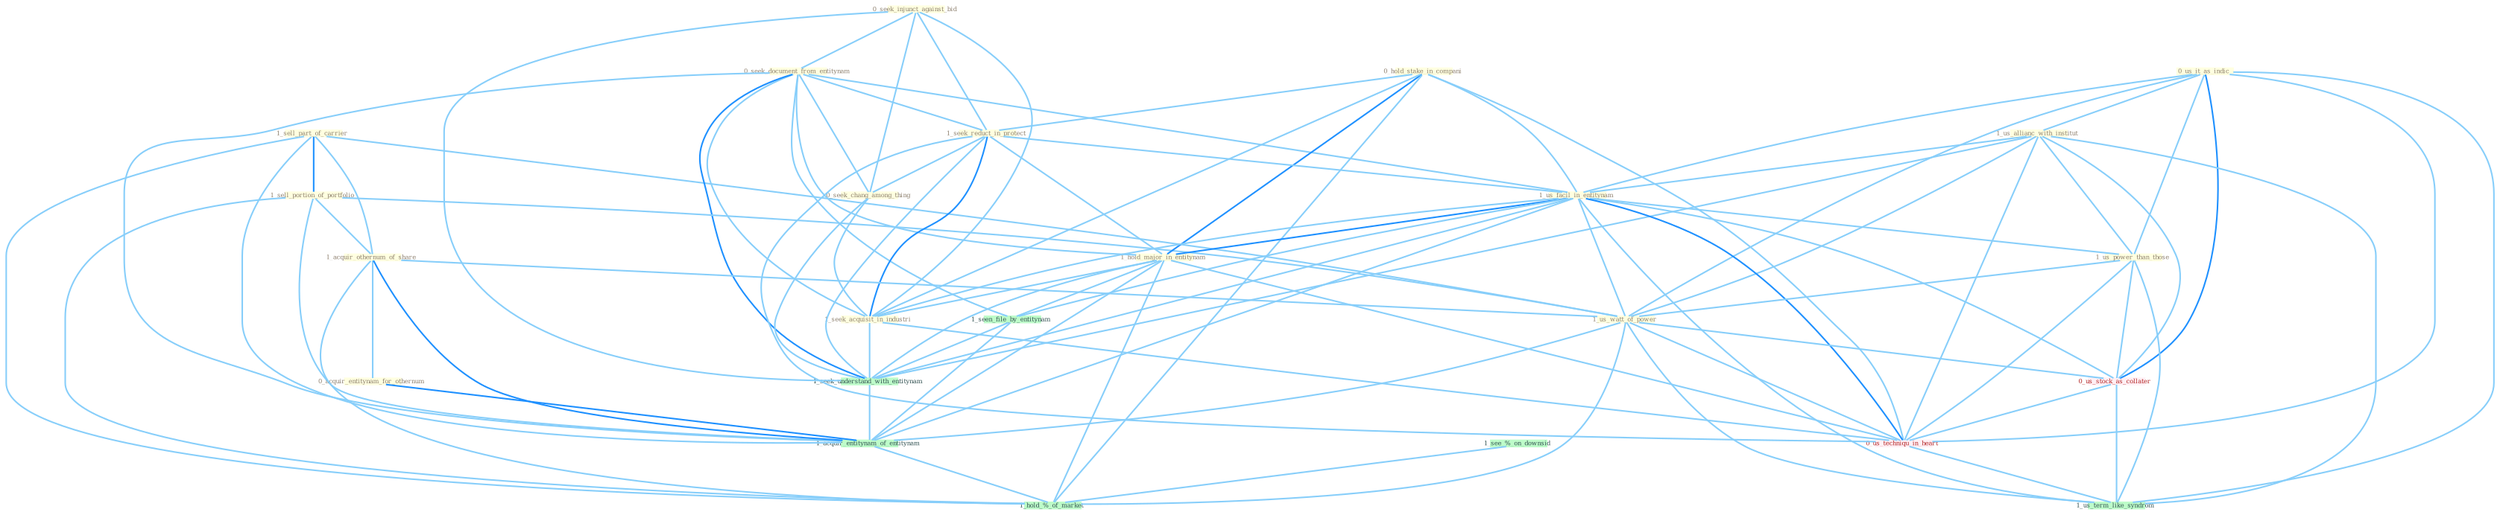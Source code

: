 Graph G{ 
    node
    [shape=polygon,style=filled,width=.5,height=.06,color="#BDFCC9",fixedsize=true,fontsize=4,
    fontcolor="#2f4f4f"];
    {node
    [color="#ffffe0", fontcolor="#8b7d6b"] "1_sell_part_of_carrier " "0_seek_injunct_against_bid " "0_seek_document_from_entitynam " "0_us_it_as_indic " "1_sell_portion_of_portfolio " "0_hold_stake_in_compani " "1_seek_reduct_in_protect " "1_us_allianc_with_institut " "1_us_facil_in_entitynam " "1_acquir_othernum_of_share " "1_us_power_than_those " "0_acquir_entitynam_for_othernum " "1_hold_major_in_entitynam " "0_seek_chang_among_thing " "1_us_watt_of_power " "1_seek_acquisit_in_industri "}
{node [color="#fff0f5", fontcolor="#b22222"] "0_us_stock_as_collater " "0_us_techniqu_in_heart "}
edge [color="#B0E2FF"];

	"1_sell_part_of_carrier " -- "1_sell_portion_of_portfolio " [w="2", color="#1e90ff" , len=0.8];
	"1_sell_part_of_carrier " -- "1_acquir_othernum_of_share " [w="1", color="#87cefa" ];
	"1_sell_part_of_carrier " -- "1_us_watt_of_power " [w="1", color="#87cefa" ];
	"1_sell_part_of_carrier " -- "1_acquir_entitynam_of_entitynam " [w="1", color="#87cefa" ];
	"1_sell_part_of_carrier " -- "1_hold_%_of_market " [w="1", color="#87cefa" ];
	"0_seek_injunct_against_bid " -- "0_seek_document_from_entitynam " [w="1", color="#87cefa" ];
	"0_seek_injunct_against_bid " -- "1_seek_reduct_in_protect " [w="1", color="#87cefa" ];
	"0_seek_injunct_against_bid " -- "0_seek_chang_among_thing " [w="1", color="#87cefa" ];
	"0_seek_injunct_against_bid " -- "1_seek_acquisit_in_industri " [w="1", color="#87cefa" ];
	"0_seek_injunct_against_bid " -- "1_seek_understand_with_entitynam " [w="1", color="#87cefa" ];
	"0_seek_document_from_entitynam " -- "1_seek_reduct_in_protect " [w="1", color="#87cefa" ];
	"0_seek_document_from_entitynam " -- "1_us_facil_in_entitynam " [w="1", color="#87cefa" ];
	"0_seek_document_from_entitynam " -- "1_hold_major_in_entitynam " [w="1", color="#87cefa" ];
	"0_seek_document_from_entitynam " -- "0_seek_chang_among_thing " [w="1", color="#87cefa" ];
	"0_seek_document_from_entitynam " -- "1_seek_acquisit_in_industri " [w="1", color="#87cefa" ];
	"0_seek_document_from_entitynam " -- "1_seen_file_by_entitynam " [w="1", color="#87cefa" ];
	"0_seek_document_from_entitynam " -- "1_seek_understand_with_entitynam " [w="2", color="#1e90ff" , len=0.8];
	"0_seek_document_from_entitynam " -- "1_acquir_entitynam_of_entitynam " [w="1", color="#87cefa" ];
	"0_us_it_as_indic " -- "1_us_allianc_with_institut " [w="1", color="#87cefa" ];
	"0_us_it_as_indic " -- "1_us_facil_in_entitynam " [w="1", color="#87cefa" ];
	"0_us_it_as_indic " -- "1_us_power_than_those " [w="1", color="#87cefa" ];
	"0_us_it_as_indic " -- "1_us_watt_of_power " [w="1", color="#87cefa" ];
	"0_us_it_as_indic " -- "0_us_stock_as_collater " [w="2", color="#1e90ff" , len=0.8];
	"0_us_it_as_indic " -- "0_us_techniqu_in_heart " [w="1", color="#87cefa" ];
	"0_us_it_as_indic " -- "1_us_term_like_syndrom " [w="1", color="#87cefa" ];
	"1_sell_portion_of_portfolio " -- "1_acquir_othernum_of_share " [w="1", color="#87cefa" ];
	"1_sell_portion_of_portfolio " -- "1_us_watt_of_power " [w="1", color="#87cefa" ];
	"1_sell_portion_of_portfolio " -- "1_acquir_entitynam_of_entitynam " [w="1", color="#87cefa" ];
	"1_sell_portion_of_portfolio " -- "1_hold_%_of_market " [w="1", color="#87cefa" ];
	"0_hold_stake_in_compani " -- "1_seek_reduct_in_protect " [w="1", color="#87cefa" ];
	"0_hold_stake_in_compani " -- "1_us_facil_in_entitynam " [w="1", color="#87cefa" ];
	"0_hold_stake_in_compani " -- "1_hold_major_in_entitynam " [w="2", color="#1e90ff" , len=0.8];
	"0_hold_stake_in_compani " -- "1_seek_acquisit_in_industri " [w="1", color="#87cefa" ];
	"0_hold_stake_in_compani " -- "0_us_techniqu_in_heart " [w="1", color="#87cefa" ];
	"0_hold_stake_in_compani " -- "1_hold_%_of_market " [w="1", color="#87cefa" ];
	"1_seek_reduct_in_protect " -- "1_us_facil_in_entitynam " [w="1", color="#87cefa" ];
	"1_seek_reduct_in_protect " -- "1_hold_major_in_entitynam " [w="1", color="#87cefa" ];
	"1_seek_reduct_in_protect " -- "0_seek_chang_among_thing " [w="1", color="#87cefa" ];
	"1_seek_reduct_in_protect " -- "1_seek_acquisit_in_industri " [w="2", color="#1e90ff" , len=0.8];
	"1_seek_reduct_in_protect " -- "1_seek_understand_with_entitynam " [w="1", color="#87cefa" ];
	"1_seek_reduct_in_protect " -- "0_us_techniqu_in_heart " [w="1", color="#87cefa" ];
	"1_us_allianc_with_institut " -- "1_us_facil_in_entitynam " [w="1", color="#87cefa" ];
	"1_us_allianc_with_institut " -- "1_us_power_than_those " [w="1", color="#87cefa" ];
	"1_us_allianc_with_institut " -- "1_us_watt_of_power " [w="1", color="#87cefa" ];
	"1_us_allianc_with_institut " -- "0_us_stock_as_collater " [w="1", color="#87cefa" ];
	"1_us_allianc_with_institut " -- "1_seek_understand_with_entitynam " [w="1", color="#87cefa" ];
	"1_us_allianc_with_institut " -- "0_us_techniqu_in_heart " [w="1", color="#87cefa" ];
	"1_us_allianc_with_institut " -- "1_us_term_like_syndrom " [w="1", color="#87cefa" ];
	"1_us_facil_in_entitynam " -- "1_us_power_than_those " [w="1", color="#87cefa" ];
	"1_us_facil_in_entitynam " -- "1_hold_major_in_entitynam " [w="2", color="#1e90ff" , len=0.8];
	"1_us_facil_in_entitynam " -- "1_us_watt_of_power " [w="1", color="#87cefa" ];
	"1_us_facil_in_entitynam " -- "1_seek_acquisit_in_industri " [w="1", color="#87cefa" ];
	"1_us_facil_in_entitynam " -- "1_seen_file_by_entitynam " [w="1", color="#87cefa" ];
	"1_us_facil_in_entitynam " -- "0_us_stock_as_collater " [w="1", color="#87cefa" ];
	"1_us_facil_in_entitynam " -- "1_seek_understand_with_entitynam " [w="1", color="#87cefa" ];
	"1_us_facil_in_entitynam " -- "1_acquir_entitynam_of_entitynam " [w="1", color="#87cefa" ];
	"1_us_facil_in_entitynam " -- "0_us_techniqu_in_heart " [w="2", color="#1e90ff" , len=0.8];
	"1_us_facil_in_entitynam " -- "1_us_term_like_syndrom " [w="1", color="#87cefa" ];
	"1_acquir_othernum_of_share " -- "0_acquir_entitynam_for_othernum " [w="1", color="#87cefa" ];
	"1_acquir_othernum_of_share " -- "1_us_watt_of_power " [w="1", color="#87cefa" ];
	"1_acquir_othernum_of_share " -- "1_acquir_entitynam_of_entitynam " [w="2", color="#1e90ff" , len=0.8];
	"1_acquir_othernum_of_share " -- "1_hold_%_of_market " [w="1", color="#87cefa" ];
	"1_us_power_than_those " -- "1_us_watt_of_power " [w="1", color="#87cefa" ];
	"1_us_power_than_those " -- "0_us_stock_as_collater " [w="1", color="#87cefa" ];
	"1_us_power_than_those " -- "0_us_techniqu_in_heart " [w="1", color="#87cefa" ];
	"1_us_power_than_those " -- "1_us_term_like_syndrom " [w="1", color="#87cefa" ];
	"0_acquir_entitynam_for_othernum " -- "1_acquir_entitynam_of_entitynam " [w="2", color="#1e90ff" , len=0.8];
	"1_hold_major_in_entitynam " -- "1_seek_acquisit_in_industri " [w="1", color="#87cefa" ];
	"1_hold_major_in_entitynam " -- "1_seen_file_by_entitynam " [w="1", color="#87cefa" ];
	"1_hold_major_in_entitynam " -- "1_seek_understand_with_entitynam " [w="1", color="#87cefa" ];
	"1_hold_major_in_entitynam " -- "1_acquir_entitynam_of_entitynam " [w="1", color="#87cefa" ];
	"1_hold_major_in_entitynam " -- "0_us_techniqu_in_heart " [w="1", color="#87cefa" ];
	"1_hold_major_in_entitynam " -- "1_hold_%_of_market " [w="1", color="#87cefa" ];
	"0_seek_chang_among_thing " -- "1_seek_acquisit_in_industri " [w="1", color="#87cefa" ];
	"0_seek_chang_among_thing " -- "1_seek_understand_with_entitynam " [w="1", color="#87cefa" ];
	"1_us_watt_of_power " -- "0_us_stock_as_collater " [w="1", color="#87cefa" ];
	"1_us_watt_of_power " -- "1_acquir_entitynam_of_entitynam " [w="1", color="#87cefa" ];
	"1_us_watt_of_power " -- "0_us_techniqu_in_heart " [w="1", color="#87cefa" ];
	"1_us_watt_of_power " -- "1_us_term_like_syndrom " [w="1", color="#87cefa" ];
	"1_us_watt_of_power " -- "1_hold_%_of_market " [w="1", color="#87cefa" ];
	"1_seek_acquisit_in_industri " -- "1_seek_understand_with_entitynam " [w="1", color="#87cefa" ];
	"1_seek_acquisit_in_industri " -- "0_us_techniqu_in_heart " [w="1", color="#87cefa" ];
	"1_seen_file_by_entitynam " -- "1_seek_understand_with_entitynam " [w="1", color="#87cefa" ];
	"1_seen_file_by_entitynam " -- "1_acquir_entitynam_of_entitynam " [w="1", color="#87cefa" ];
	"0_us_stock_as_collater " -- "0_us_techniqu_in_heart " [w="1", color="#87cefa" ];
	"0_us_stock_as_collater " -- "1_us_term_like_syndrom " [w="1", color="#87cefa" ];
	"1_seek_understand_with_entitynam " -- "1_acquir_entitynam_of_entitynam " [w="1", color="#87cefa" ];
	"1_acquir_entitynam_of_entitynam " -- "1_hold_%_of_market " [w="1", color="#87cefa" ];
	"0_us_techniqu_in_heart " -- "1_us_term_like_syndrom " [w="1", color="#87cefa" ];
	"1_see_%_on_downsid " -- "1_hold_%_of_market " [w="1", color="#87cefa" ];
}